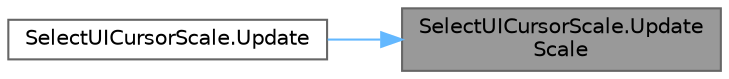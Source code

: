 digraph "SelectUICursorScale.UpdateScale"
{
 // LATEX_PDF_SIZE
  bgcolor="transparent";
  edge [fontname=Helvetica,fontsize=10,labelfontname=Helvetica,labelfontsize=10];
  node [fontname=Helvetica,fontsize=10,shape=box,height=0.2,width=0.4];
  rankdir="RL";
  Node1 [id="Node000001",label="SelectUICursorScale.Update\lScale",height=0.2,width=0.4,color="gray40", fillcolor="grey60", style="filled", fontcolor="black",tooltip=" "];
  Node1 -> Node2 [id="edge1_Node000001_Node000002",dir="back",color="steelblue1",style="solid",tooltip=" "];
  Node2 [id="Node000002",label="SelectUICursorScale.Update",height=0.2,width=0.4,color="grey40", fillcolor="white", style="filled",URL="$class_select_u_i_cursor_scale.html#a181b769eace69ffe2993734815e45026",tooltip=" "];
}

